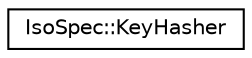 digraph "Graphical Class Hierarchy"
{
  edge [fontname="Helvetica",fontsize="10",labelfontname="Helvetica",labelfontsize="10"];
  node [fontname="Helvetica",fontsize="10",shape=record];
  rankdir="LR";
  Node0 [label="IsoSpec::KeyHasher",height=0.2,width=0.4,color="black", fillcolor="white", style="filled",URL="$class_iso_spec_1_1_key_hasher.html"];
}
